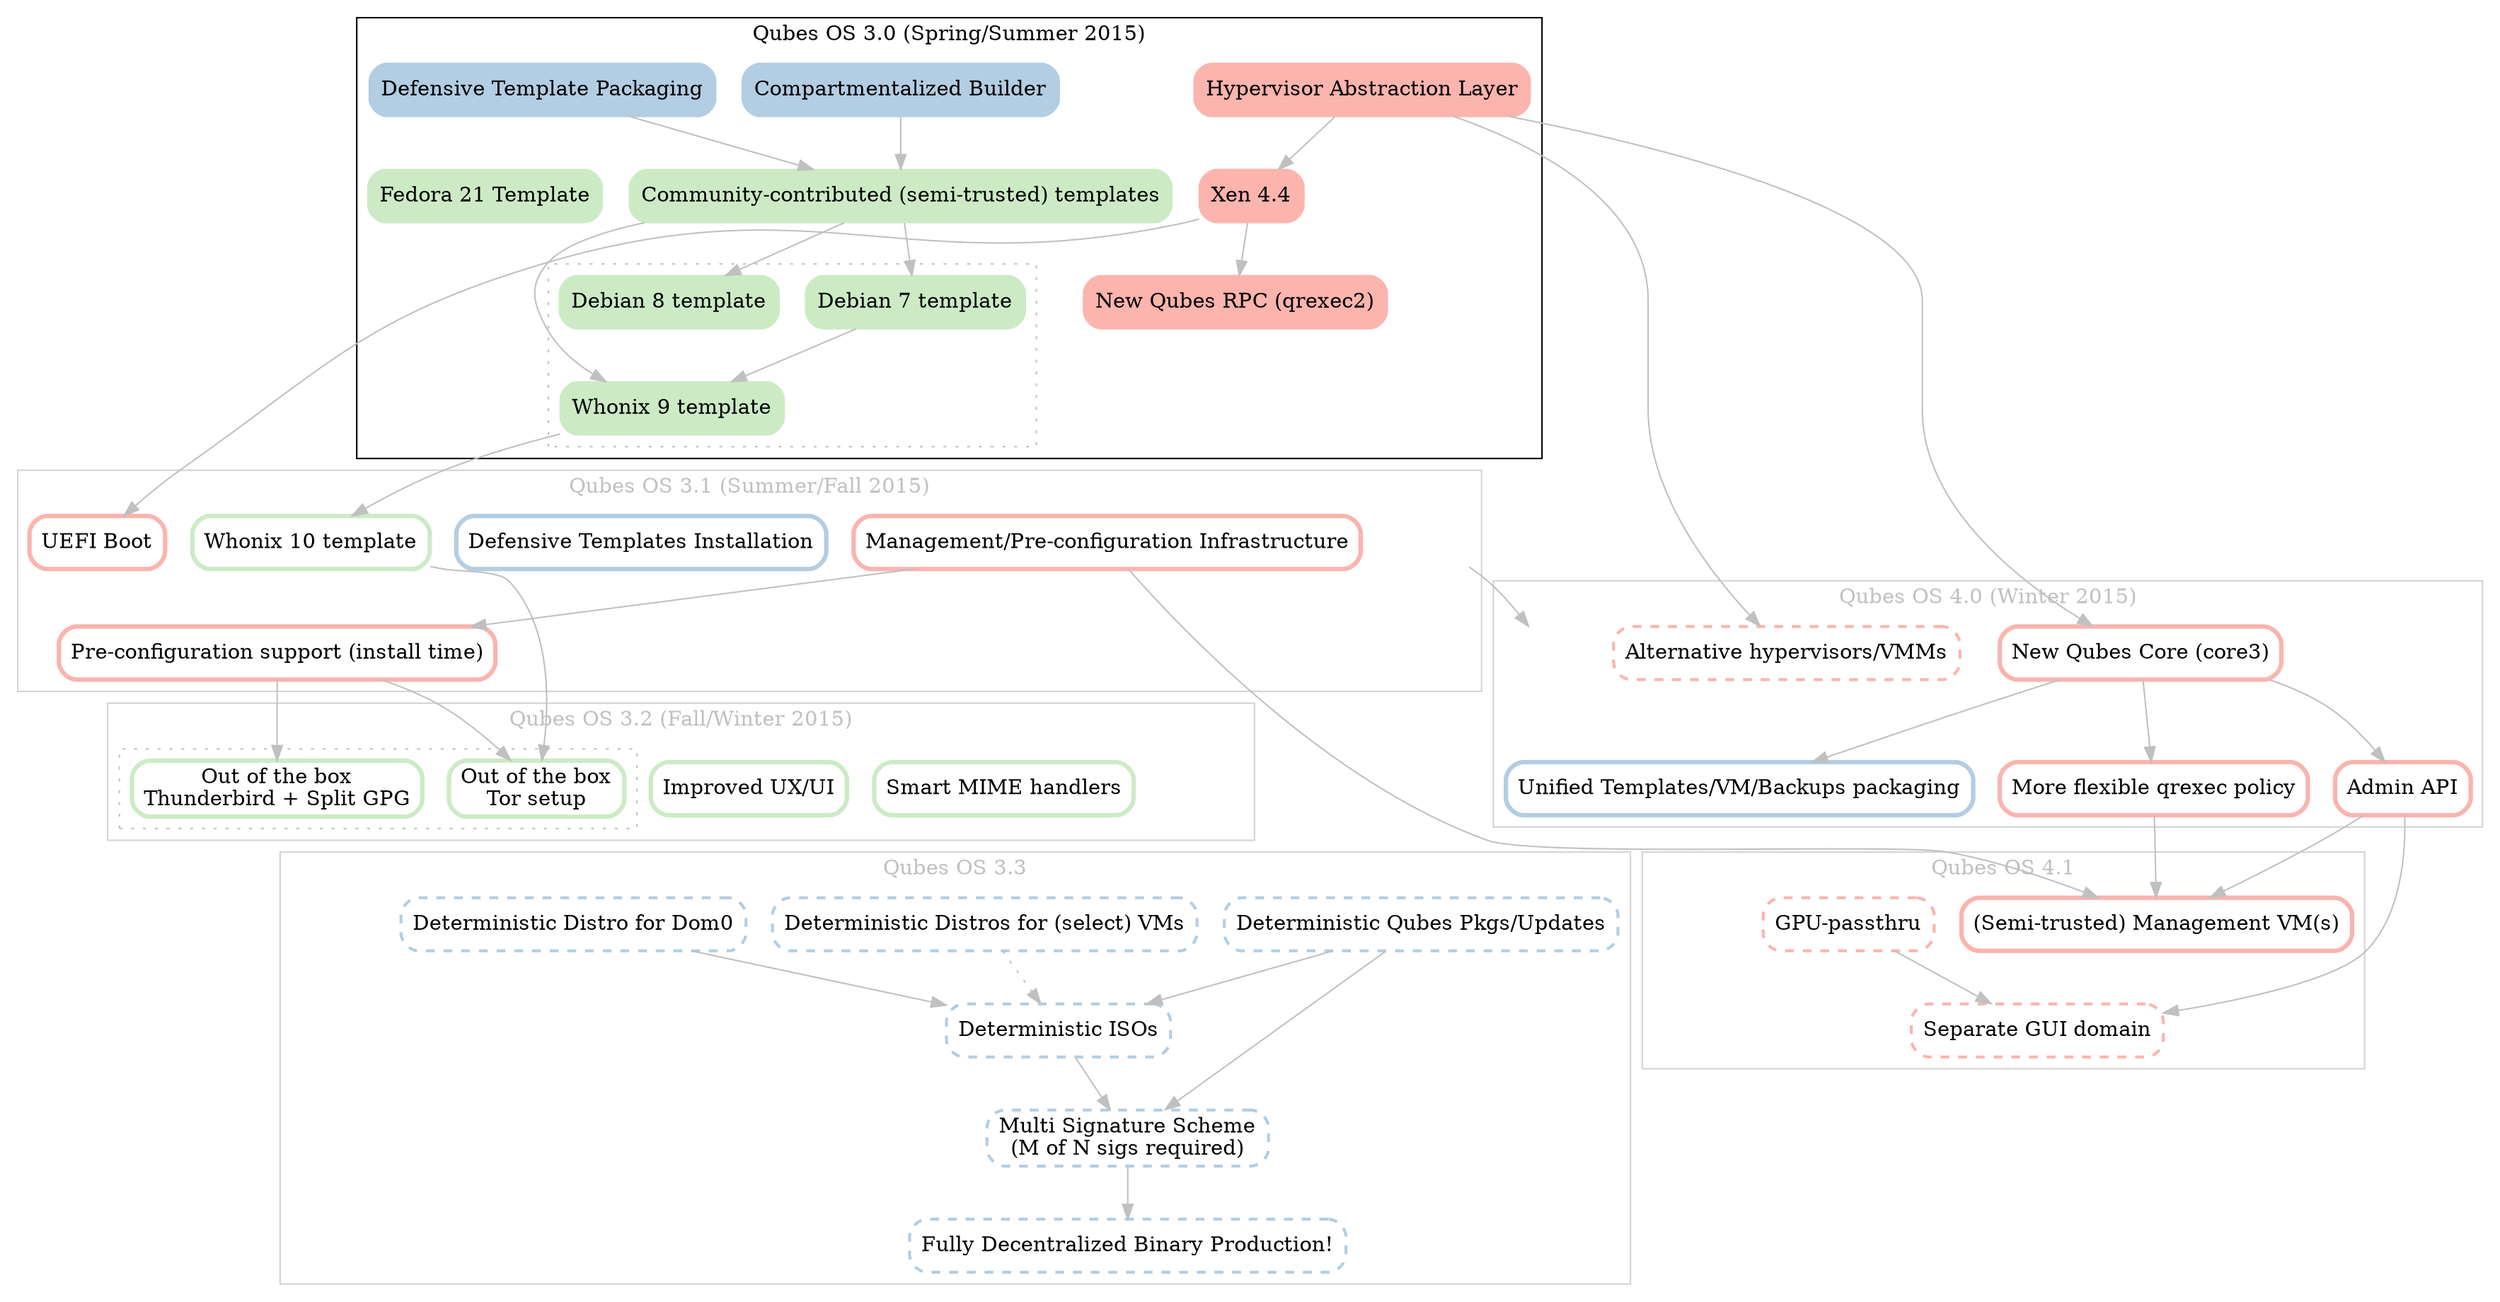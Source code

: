digraph {

    // Features and their deps
    // ------------------------

    node [shape=box, style="filled,rounded", colorscheme=pastel19];
    edge [color=gray];

    // Core architecture features

    { node [fillcolor=1, color=1];

        core_HAL [label="Hypervisor Abstraction Layer"];

        hvisor_Xen44 [label="Xen 4.4"];
        core_HAL -> hvisor_Xen44;

        core_qrexec2 [label="New Qubes RPC (qrexec2)"];
        hvisor_Xen44 -> core_qrexec2;

        // Not-yet-implemented features follow...
        // ------------------------------------------
        node [style="bold,rounded", penwidth=3];

        core_coreng [label="New Qubes Core (core3)"];
        core_HAL -> core_coreng;

        core_AdminAPI [label="Admin API"];
        core_coreng -> core_AdminAPI;

        core_qrexec_policyng [label="More flexible qrexec policy"];
        core_coreng -> core_qrexec_policyng;

        core_mgmt [label="Management/Pre-configuration Infrastructure"];

        preconf_install [label="Pre-configuration support (install time)"];
        core_mgmt -> preconf_install;

        core_mgmt_vm [label="(Semi-trusted) Management VM(s)"];
        core_AdminAPI -> core_mgmt_vm;
        core_qrexec_policyng -> core_mgmt_vm;
        core_mgmt -> core_mgmt_vm;

        core_UEFI_boot [label="UEFI Boot"];
        hvisor_Xen44 -> core_UEFI_boot;

        // Not-yet-fully-decided features follow...
        // ------------------------------------------
        node [style="dashed,rounded", penwidth=2];

        core_GPUpassthru [label="GPU-passthru"];

        core_GUIdom [label="Separate GUI domain"];
        core_AdminAPI -> core_GUIdom; 
        core_GPUpassthru -> core_GUIdom;

        hvisor_other [label="Alternative hypervisors/VMMs"];
        core_HAL -> hvisor_other;

    }

    // Builder, testing, infrastructure, and distribution process

    { node [fillcolor=2, color=2];

        builder_compartmentalization [label="Compartmentalized Builder"];    

        builder_defensive_template_packaging 
            [label="Defensive Template Packaging"];

        // Not-yet-implemented features follow...
        // ------------------------------------------
        node [style="bold,rounded", penwidth=3];

        builder_defensive_template_installation
            [label="Defensive Templates Installation"];

        core_unified_vm_packaging [label="Unified Templates/VM/Backups packaging"];
        core_coreng -> core_unified_vm_packaging;

        // Not-yet-fully-decided features follow...
        // ------------------------------------------
        node [style="dashed,rounded", penwidth=2];

        builder_deterministic_pkgs [label="Deterministic Qubes Pkgs/Updates"];

        builder_deterministic_dom0_distro [label="Deterministic Distro for Dom0"];

        builder_deterministic_vm_distros [
            label="Deterministic Distros for (select) VMs"];

        builder_deterministic_iso [label="Deterministic ISOs"];
        builder_deterministic_dom0_distro -> builder_deterministic_iso;
        builder_deterministic_vm_distros -> builder_deterministic_iso [style=dotted];
        builder_deterministic_pkgs -> builder_deterministic_iso;

        builder_multisign [
            label="Multi Signature Scheme\n(M of N sigs required)"];
        builder_deterministic_pkgs -> builder_multisign;
        builder_deterministic_iso -> builder_multisign;

        builder_decentralized [label="Fully Decentralized Binary Production!"];
        builder_multisign -> builder_decentralized;

        //builder_testing;
        //builder_CI;

    }


    // Distros, installation, pre-configuration, additional features

    { node [fillcolor=3, color=3];

        template_fc21 [label="Fedora 21 Template"];

        template_community [label="Community-contributed (semi-trusted) templates"];
        builder_compartmentalization -> template_community;
        builder_defensive_template_packaging -> template_community;

        template_debian_7 [label="Debian 7 template"];
        template_debian_8 [label="Debian 8 template"];
        template_whonix_9 [label="Whonix 9 template"];
        template_debian_7 -> template_whonix_9;

        // Not-yet-implemented features follow...
        node [style="bold,rounded", penwidth=3];

        template_whonix_10 [label="Whonix 10 template"];
        template_whonix_9 -> template_whonix_10;

        template_community -> {
            template_debian_7,
            template_debian_8,
            template_whonix_9
        }

        preconf_tor [label="Out of the box\nTor setup"];
        preconf_install -> preconf_tor;
        template_whonix_10 -> preconf_tor;

        preconf_email_gpg [label="Out of the box\nThunderbird + Split GPG"];
        preconf_install -> preconf_email_gpg;

        ux_magic_mime [label="Smart MIME handlers"];
        ux_gui_improvements [label="Improved UX/UI"];

        // Not-yet-fully-decided features follow...
        // ------------------------------------------
        node [style="dashed,rounded", penwidth=2];

    }

    // Releases definitions
    // ------------------------------

    compound=true;
    fontcolor=gray;
    color=lightgray;

    subgraph cluster_r3_0 {
        label="Qubes OS 3.0 (Spring/Summer 2015)";
        color=black;
        fontcolor=black;
        _r3_0 [style=invisible];

        core_HAL;
        hvisor_Xen44;
        core_qrexec2;
        builder_compartmentalization; 
        builder_defensive_template_packaging;
        template_fc21;
        subgraph cluster_r3_0_community_templates {
            label="";
            style=dotted;
            color=gray;
            template_community;
            template_debian_7;
            template_debian_8;
            template_whonix_9;
        }
        { rank=same; template_fc21; template_community; }
    }

    subgraph cluster_r3_1 {
        label="Qubes OS 3.1 (Summer/Fall 2015)";
        _r3_1 [style=invisible];

        core_mgmt;
        preconf_install;
        builder_defensive_template_installation;

        template_whonix_10;
        core_UEFI_boot;
    }

    subgraph cluster_r3_2 {
        label="Qubes OS 3.2 (Fall/Winter 2015)";
        _r3_2 [style=invisible];

        subgraph cluster_r3_2_preconf_profiles {
            label="";
            style=dotted;
            color=gray;
            preconf_tor;
            preconf_email_gpg;
        }

        ux_magic_mime;
        ux_gui_improvements;
    }

    subgraph cluster_r3_3 {
        label="Qubes OS 3.3";
        _r3_3 [style=invisible];
 
        builder_deterministic_pkgs;
        builder_deterministic_dom0_distro;
        builder_deterministic_vm_distros;
        builder_deterministic_iso;
        builder_multisign;
        builder_decentralized;
    }

   subgraph cluster_r4_0 {
        label="Qubes OS 4.0 (Winter 2015)";
        _r4_0 [style=invisible];
 
        core_coreng;
        hvisor_other;
        core_qrexec_policyng;
        core_AdminAPI;
        core_unified_vm_packaging;
   }

   subgraph cluster_r4_1 {
        label="Qubes OS 4.1";
        _r4_1 [style=invisible];
 
        core_GPUpassthru;
        core_GUIdom;
        core_mgmt_vm;
   }

  // Release dependencies...
  // ------------------------------

  _r3_0 -> _r3_1 [style=invis];
  _r3_1 -> _r3_2 [style=invis];
  _r3_2 -> _r3_3 [style=invis];

  _r3_1 -> _r4_0 ;
  _r4_0 -> _r4_1 [style=invis];


}

# vim: nospell
